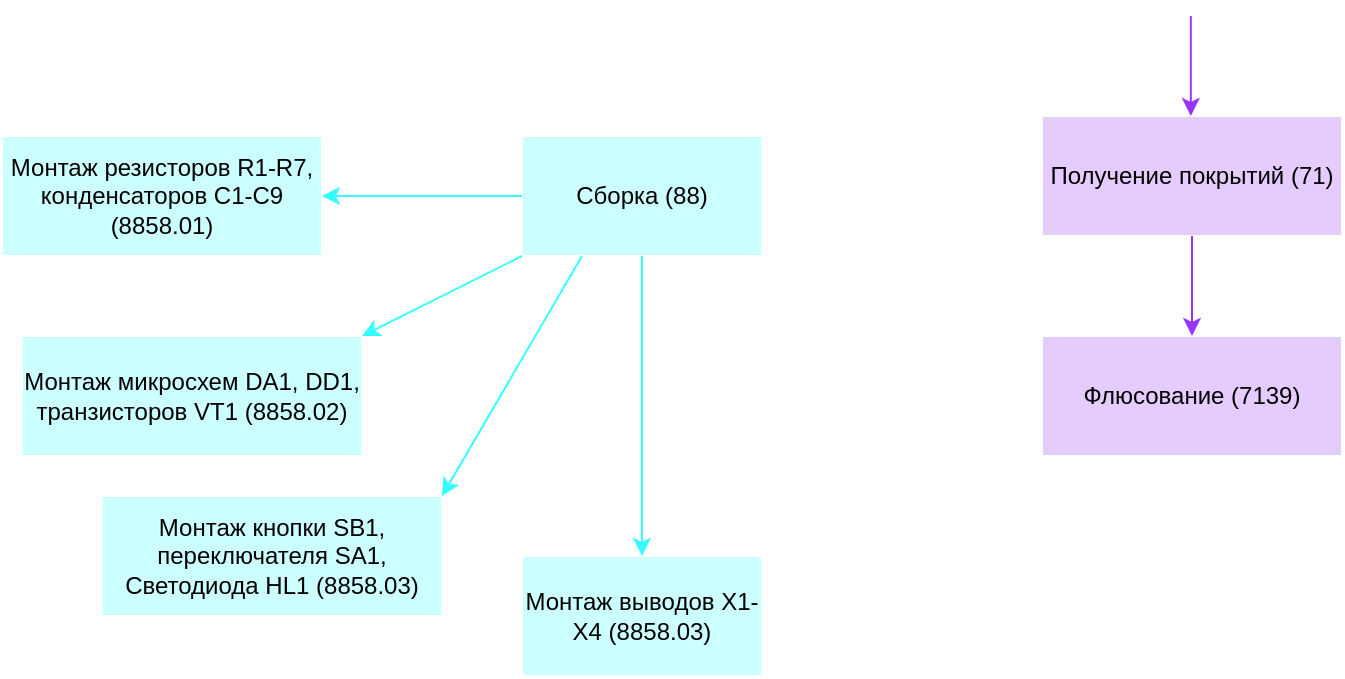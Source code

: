 <mxfile version="20.6.0" type="github">
  <diagram id="191LiJFnvSCAaFtsr3j-" name="Страница 1">
    <mxGraphModel dx="767" dy="912" grid="1" gridSize="10" guides="1" tooltips="1" connect="1" arrows="1" fold="1" page="1" pageScale="1" pageWidth="2336" pageHeight="1654" math="0" shadow="0">
      <root>
        <mxCell id="0" />
        <mxCell id="1" parent="0" />
        <mxCell id="S1BvxJJ4v-O4Dj1TeZdC-1" value="Сборка (88)" style="rounded=0;whiteSpace=wrap;html=1;strokeColor=#FFFFFF;fillColor=#CCFFFF;" vertex="1" parent="1">
          <mxGeometry x="1400" y="860" width="120" height="60" as="geometry" />
        </mxCell>
        <mxCell id="S1BvxJJ4v-O4Dj1TeZdC-2" value="Монтаж резисторов R1-R7, конденсаторов C1-C9 (8858.01)" style="rounded=0;whiteSpace=wrap;html=1;strokeColor=#FFFFFF;fillColor=#CCFFFF;" vertex="1" parent="1">
          <mxGeometry x="1140" y="860" width="160" height="60" as="geometry" />
        </mxCell>
        <mxCell id="S1BvxJJ4v-O4Dj1TeZdC-3" value="Монтаж микросхем DA1, DD1, транзисторов VT1 (8858.02)" style="rounded=0;whiteSpace=wrap;html=1;strokeColor=#FFFFFF;fillColor=#CCFFFF;" vertex="1" parent="1">
          <mxGeometry x="1150" y="960" width="170" height="60" as="geometry" />
        </mxCell>
        <mxCell id="S1BvxJJ4v-O4Dj1TeZdC-4" value="Монтаж выводов X1-X4 (8858.03)" style="rounded=0;whiteSpace=wrap;html=1;strokeColor=#FFFFFF;fillColor=#CCFFFF;" vertex="1" parent="1">
          <mxGeometry x="1400" y="1070" width="120" height="60" as="geometry" />
        </mxCell>
        <mxCell id="S1BvxJJ4v-O4Dj1TeZdC-5" value="Монтаж кнопки SB1, переключателя SA1, Светодиода HL1 (8858.03)" style="rounded=0;whiteSpace=wrap;html=1;strokeColor=#FFFFFF;fillColor=#CCFFFF;" vertex="1" parent="1">
          <mxGeometry x="1190" y="1040" width="170" height="60" as="geometry" />
        </mxCell>
        <mxCell id="S1BvxJJ4v-O4Dj1TeZdC-8" value="" style="endArrow=classic;html=1;rounded=0;entryX=1;entryY=0.5;entryDx=0;entryDy=0;exitX=0;exitY=0.5;exitDx=0;exitDy=0;strokeColor=#33FFFF;" edge="1" parent="1" source="S1BvxJJ4v-O4Dj1TeZdC-1" target="S1BvxJJ4v-O4Dj1TeZdC-2">
          <mxGeometry width="50" height="50" relative="1" as="geometry">
            <mxPoint x="1300" y="1000" as="sourcePoint" />
            <mxPoint x="1350" y="950" as="targetPoint" />
          </mxGeometry>
        </mxCell>
        <mxCell id="S1BvxJJ4v-O4Dj1TeZdC-9" value="" style="endArrow=classic;html=1;rounded=0;entryX=1;entryY=0;entryDx=0;entryDy=0;exitX=0;exitY=1;exitDx=0;exitDy=0;strokeColor=#33FFFF;" edge="1" parent="1" source="S1BvxJJ4v-O4Dj1TeZdC-1" target="S1BvxJJ4v-O4Dj1TeZdC-3">
          <mxGeometry width="50" height="50" relative="1" as="geometry">
            <mxPoint x="1410" y="940" as="sourcePoint" />
            <mxPoint x="1310" y="940" as="targetPoint" />
          </mxGeometry>
        </mxCell>
        <mxCell id="S1BvxJJ4v-O4Dj1TeZdC-10" value="" style="endArrow=classic;html=1;rounded=0;entryX=1;entryY=0;entryDx=0;entryDy=0;exitX=0.25;exitY=1;exitDx=0;exitDy=0;strokeColor=#33FFFF;" edge="1" parent="1" source="S1BvxJJ4v-O4Dj1TeZdC-1" target="S1BvxJJ4v-O4Dj1TeZdC-5">
          <mxGeometry width="50" height="50" relative="1" as="geometry">
            <mxPoint x="1420" y="910" as="sourcePoint" />
            <mxPoint x="1320" y="910" as="targetPoint" />
          </mxGeometry>
        </mxCell>
        <mxCell id="S1BvxJJ4v-O4Dj1TeZdC-11" value="" style="endArrow=classic;html=1;rounded=0;entryX=0.5;entryY=0;entryDx=0;entryDy=0;exitX=0.5;exitY=1;exitDx=0;exitDy=0;strokeColor=#33FFFF;" edge="1" parent="1" source="S1BvxJJ4v-O4Dj1TeZdC-1" target="S1BvxJJ4v-O4Dj1TeZdC-4">
          <mxGeometry width="50" height="50" relative="1" as="geometry">
            <mxPoint x="1510" y="980" as="sourcePoint" />
            <mxPoint x="1410" y="980" as="targetPoint" />
          </mxGeometry>
        </mxCell>
        <mxCell id="S1BvxJJ4v-O4Dj1TeZdC-12" value="Получение покрытий (71)" style="rounded=0;whiteSpace=wrap;html=1;strokeColor=#FFFFFF;fillColor=#E5CCFF;" vertex="1" parent="1">
          <mxGeometry x="1660" y="850" width="150" height="60" as="geometry" />
        </mxCell>
        <mxCell id="S1BvxJJ4v-O4Dj1TeZdC-13" value="Флюсование (7139)" style="rounded=0;whiteSpace=wrap;html=1;strokeColor=#FFFFFF;fillColor=#E5CCFF;" vertex="1" parent="1">
          <mxGeometry x="1660" y="960" width="150" height="60" as="geometry" />
        </mxCell>
        <mxCell id="S1BvxJJ4v-O4Dj1TeZdC-14" value="" style="endArrow=classic;html=1;rounded=0;strokeColor=#9933FF;exitX=0.5;exitY=1;exitDx=0;exitDy=0;entryX=0.5;entryY=0;entryDx=0;entryDy=0;" edge="1" parent="1" source="S1BvxJJ4v-O4Dj1TeZdC-12" target="S1BvxJJ4v-O4Dj1TeZdC-13">
          <mxGeometry width="50" height="50" relative="1" as="geometry">
            <mxPoint x="1590" y="1030" as="sourcePoint" />
            <mxPoint x="1640" y="980" as="targetPoint" />
          </mxGeometry>
        </mxCell>
        <mxCell id="S1BvxJJ4v-O4Dj1TeZdC-15" value="" style="endArrow=classic;html=1;rounded=0;strokeColor=#9933FF;exitX=0.5;exitY=1;exitDx=0;exitDy=0;entryX=0.5;entryY=0;entryDx=0;entryDy=0;" edge="1" parent="1">
          <mxGeometry width="50" height="50" relative="1" as="geometry">
            <mxPoint x="1734.41" y="800" as="sourcePoint" />
            <mxPoint x="1734.41" y="850" as="targetPoint" />
          </mxGeometry>
        </mxCell>
      </root>
    </mxGraphModel>
  </diagram>
</mxfile>

